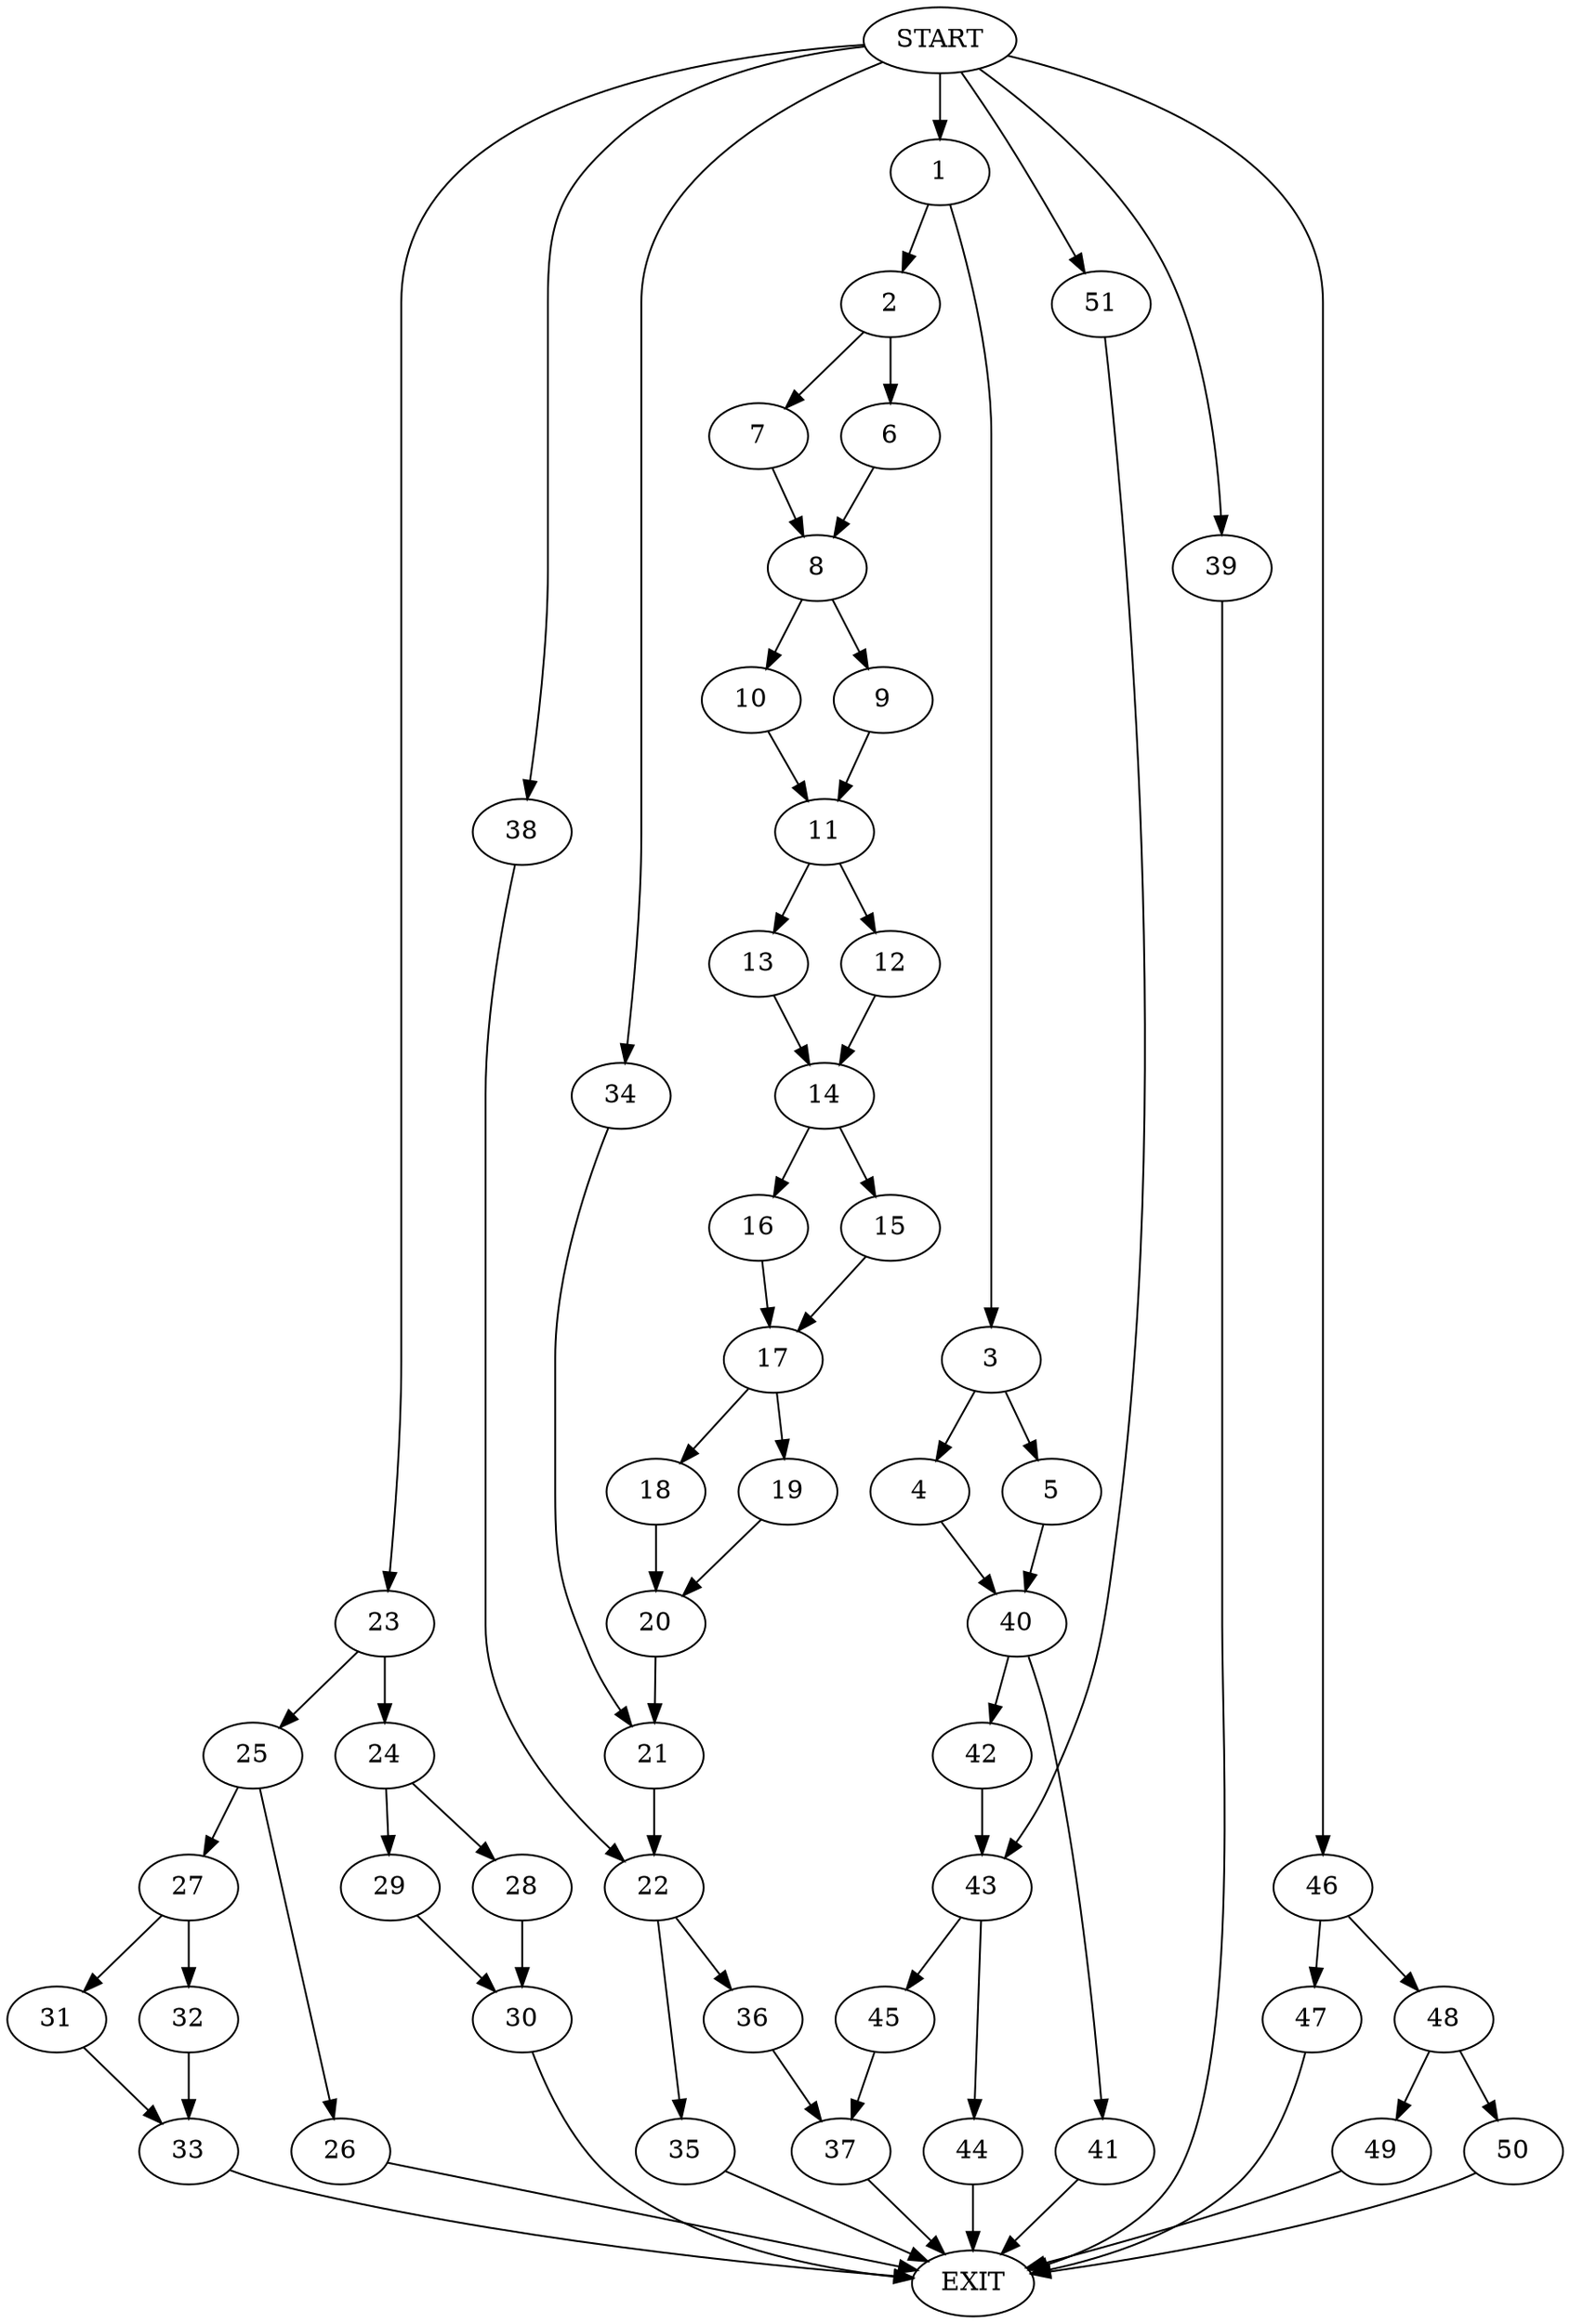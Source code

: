 digraph {
0 [label="START"]
52 [label="EXIT"]
0 -> 1
1 -> 2
1 -> 3
3 -> 4
3 -> 5
2 -> 6
2 -> 7
7 -> 8
6 -> 8
8 -> 9
8 -> 10
9 -> 11
10 -> 11
11 -> 12
11 -> 13
13 -> 14
12 -> 14
14 -> 15
14 -> 16
15 -> 17
16 -> 17
17 -> 18
17 -> 19
18 -> 20
19 -> 20
20 -> 21
21 -> 22
0 -> 23
23 -> 24
23 -> 25
25 -> 26
25 -> 27
24 -> 28
24 -> 29
29 -> 30
28 -> 30
30 -> 52
27 -> 31
27 -> 32
26 -> 52
31 -> 33
32 -> 33
33 -> 52
0 -> 34
34 -> 21
22 -> 35
22 -> 36
36 -> 37
37 -> 52
0 -> 38
38 -> 22
35 -> 52
0 -> 39
39 -> 52
5 -> 40
4 -> 40
40 -> 41
40 -> 42
42 -> 43
41 -> 52
43 -> 44
43 -> 45
0 -> 46
46 -> 47
46 -> 48
48 -> 49
48 -> 50
47 -> 52
50 -> 52
49 -> 52
45 -> 37
0 -> 51
51 -> 43
44 -> 52
}
